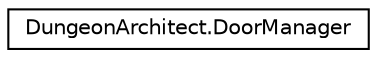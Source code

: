 digraph "Graphical Class Hierarchy"
{
  edge [fontname="Helvetica",fontsize="10",labelfontname="Helvetica",labelfontsize="10"];
  node [fontname="Helvetica",fontsize="10",shape=record];
  rankdir="LR";
  Node1 [label="DungeonArchitect.DoorManager",height=0.2,width=0.4,color="black", fillcolor="white", style="filled",URL="$class_dungeon_architect_1_1_door_manager.html",tooltip="Manages the doors in the grid based builder "];
}
